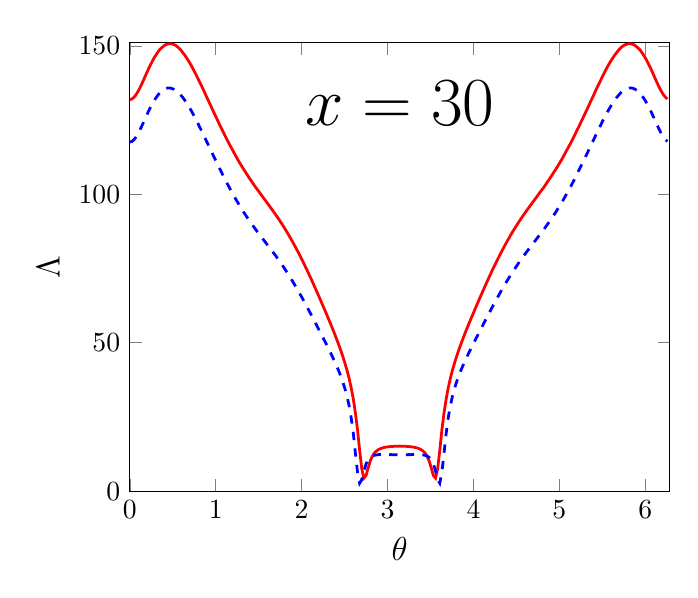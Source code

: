 \begin{tikzpicture}[scale=1]

  \begin{axis}[
    xmin = 0,
    xmax = 6.283,
    ymin = 0,
    ymax = 151,
    xlabel = {\large $\theta$},
    ylabel = {\large ${\Lambda}$},
    ylabel near ticks,
    title style={at={(0.5,0.9)},anchor=north},
    title = {\Huge $x = 30$},
  ]

\addplot[red,line width=1pt] coordinates{
(0.0e+00,1.319e+02)
(2.454e-02,1.321e+02)
(4.909e-02,1.327e+02)
(7.363e-02,1.336e+02)
(9.818e-02,1.348e+02)
(1.227e-01,1.362e+02)
(1.473e-01,1.377e+02)
(1.718e-01,1.393e+02)
(1.964e-01,1.409e+02)
(2.209e-01,1.425e+02)
(2.454e-01,1.439e+02)
(2.7e-01,1.453e+02)
(2.945e-01,1.465e+02)
(3.191e-01,1.476e+02)
(3.436e-01,1.486e+02)
(3.682e-01,1.493e+02)
(3.927e-01,1.499e+02)
(4.172e-01,1.504e+02)
(4.418e-01,1.506e+02)
(4.663e-01,1.507e+02)
(4.909e-01,1.506e+02)
(5.154e-01,1.504e+02)
(5.4e-01,1.5e+02)
(5.645e-01,1.494e+02)
(5.891e-01,1.487e+02)
(6.136e-01,1.478e+02)
(6.381e-01,1.469e+02)
(6.627e-01,1.458e+02)
(6.872e-01,1.447e+02)
(7.118e-01,1.435e+02)
(7.363e-01,1.422e+02)
(7.609e-01,1.408e+02)
(7.854e-01,1.394e+02)
(8.099e-01,1.379e+02)
(8.345e-01,1.365e+02)
(8.59e-01,1.35e+02)
(8.836e-01,1.334e+02)
(9.081e-01,1.319e+02)
(9.327e-01,1.304e+02)
(9.572e-01,1.288e+02)
(9.818e-01,1.273e+02)
(1.006e+00,1.258e+02)
(1.031e+00,1.243e+02)
(1.055e+00,1.228e+02)
(1.08e+00,1.214e+02)
(1.105e+00,1.199e+02)
(1.129e+00,1.185e+02)
(1.154e+00,1.171e+02)
(1.178e+00,1.158e+02)
(1.203e+00,1.145e+02)
(1.227e+00,1.132e+02)
(1.252e+00,1.119e+02)
(1.276e+00,1.107e+02)
(1.301e+00,1.095e+02)
(1.325e+00,1.084e+02)
(1.35e+00,1.073e+02)
(1.374e+00,1.062e+02)
(1.399e+00,1.051e+02)
(1.423e+00,1.041e+02)
(1.448e+00,1.03e+02)
(1.473e+00,1.02e+02)
(1.497e+00,1.011e+02)
(1.522e+00,1.001e+02)
(1.546e+00,9.913e+01)
(1.571e+00,9.818e+01)
(1.595e+00,9.722e+01)
(1.62e+00,9.625e+01)
(1.644e+00,9.528e+01)
(1.669e+00,9.429e+01)
(1.694e+00,9.328e+01)
(1.718e+00,9.226e+01)
(1.743e+00,9.12e+01)
(1.767e+00,9.012e+01)
(1.792e+00,8.901e+01)
(1.816e+00,8.787e+01)
(1.841e+00,8.668e+01)
(1.865e+00,8.547e+01)
(1.89e+00,8.422e+01)
(1.914e+00,8.294e+01)
(1.939e+00,8.161e+01)
(1.964e+00,8.026e+01)
(1.988e+00,7.886e+01)
(2.013e+00,7.744e+01)
(2.037e+00,7.598e+01)
(2.062e+00,7.449e+01)
(2.086e+00,7.297e+01)
(2.111e+00,7.143e+01)
(2.135e+00,6.987e+01)
(2.16e+00,6.828e+01)
(2.184e+00,6.667e+01)
(2.209e+00,6.505e+01)
(2.233e+00,6.341e+01)
(2.258e+00,6.176e+01)
(2.283e+00,6.009e+01)
(2.307e+00,5.841e+01)
(2.332e+00,5.67e+01)
(2.356e+00,5.496e+01)
(2.381e+00,5.319e+01)
(2.405e+00,5.136e+01)
(2.43e+00,4.947e+01)
(2.454e+00,4.75e+01)
(2.479e+00,4.541e+01)
(2.503e+00,4.316e+01)
(2.528e+00,4.071e+01)
(2.553e+00,3.794e+01)
(2.577e+00,3.475e+01)
(2.602e+00,3.094e+01)
(2.626e+00,2.627e+01)
(2.651e+00,2.049e+01)
(2.675e+00,1.375e+01)
(2.7e+00,7.535e+00)
(2.724e+00,4.386e+00)
(2.749e+00,5.226e+00)
(2.773e+00,7.723e+00)
(2.798e+00,1.012e+01)
(2.822e+00,1.176e+01)
(2.847e+00,1.287e+01)
(2.872e+00,1.356e+01)
(2.896e+00,1.405e+01)
(2.921e+00,1.436e+01)
(2.945e+00,1.461e+01)
(2.97e+00,1.476e+01)
(2.994e+00,1.49e+01)
(3.019e+00,1.497e+01)
(3.043e+00,1.506e+01)
(3.068e+00,1.509e+01)
(3.092e+00,1.514e+01)
(3.117e+00,1.514e+01)
(3.142e+00,1.517e+01)
(3.166e+00,1.514e+01)
(3.191e+00,1.514e+01)
(3.215e+00,1.509e+01)
(3.24e+00,1.506e+01)
(3.264e+00,1.497e+01)
(3.289e+00,1.49e+01)
(3.313e+00,1.476e+01)
(3.338e+00,1.461e+01)
(3.362e+00,1.436e+01)
(3.387e+00,1.405e+01)
(3.412e+00,1.356e+01)
(3.436e+00,1.287e+01)
(3.461e+00,1.176e+01)
(3.485e+00,1.012e+01)
(3.51e+00,7.723e+00)
(3.534e+00,5.226e+00)
(3.559e+00,4.386e+00)
(3.583e+00,7.535e+00)
(3.608e+00,1.375e+01)
(3.632e+00,2.049e+01)
(3.657e+00,2.627e+01)
(3.682e+00,3.094e+01)
(3.706e+00,3.475e+01)
(3.731e+00,3.794e+01)
(3.755e+00,4.071e+01)
(3.78e+00,4.316e+01)
(3.804e+00,4.541e+01)
(3.829e+00,4.75e+01)
(3.853e+00,4.947e+01)
(3.878e+00,5.136e+01)
(3.902e+00,5.319e+01)
(3.927e+00,5.496e+01)
(3.951e+00,5.67e+01)
(3.976e+00,5.841e+01)
(4.001e+00,6.009e+01)
(4.025e+00,6.176e+01)
(4.05e+00,6.341e+01)
(4.074e+00,6.505e+01)
(4.099e+00,6.667e+01)
(4.123e+00,6.828e+01)
(4.148e+00,6.987e+01)
(4.172e+00,7.143e+01)
(4.197e+00,7.297e+01)
(4.221e+00,7.449e+01)
(4.246e+00,7.598e+01)
(4.271e+00,7.744e+01)
(4.295e+00,7.886e+01)
(4.32e+00,8.026e+01)
(4.344e+00,8.161e+01)
(4.369e+00,8.294e+01)
(4.393e+00,8.422e+01)
(4.418e+00,8.547e+01)
(4.442e+00,8.668e+01)
(4.467e+00,8.787e+01)
(4.492e+00,8.901e+01)
(4.516e+00,9.012e+01)
(4.541e+00,9.12e+01)
(4.565e+00,9.226e+01)
(4.59e+00,9.328e+01)
(4.614e+00,9.429e+01)
(4.639e+00,9.528e+01)
(4.663e+00,9.625e+01)
(4.688e+00,9.722e+01)
(4.712e+00,9.818e+01)
(4.737e+00,9.913e+01)
(4.761e+00,1.001e+02)
(4.786e+00,1.011e+02)
(4.811e+00,1.02e+02)
(4.835e+00,1.03e+02)
(4.86e+00,1.041e+02)
(4.884e+00,1.051e+02)
(4.909e+00,1.062e+02)
(4.933e+00,1.073e+02)
(4.958e+00,1.084e+02)
(4.982e+00,1.095e+02)
(5.007e+00,1.107e+02)
(5.032e+00,1.119e+02)
(5.056e+00,1.132e+02)
(5.08e+00,1.145e+02)
(5.105e+00,1.158e+02)
(5.13e+00,1.171e+02)
(5.154e+00,1.185e+02)
(5.179e+00,1.199e+02)
(5.203e+00,1.214e+02)
(5.228e+00,1.228e+02)
(5.252e+00,1.243e+02)
(5.277e+00,1.258e+02)
(5.301e+00,1.273e+02)
(5.326e+00,1.288e+02)
(5.351e+00,1.304e+02)
(5.375e+00,1.319e+02)
(5.4e+00,1.334e+02)
(5.424e+00,1.35e+02)
(5.449e+00,1.365e+02)
(5.473e+00,1.379e+02)
(5.498e+00,1.394e+02)
(5.522e+00,1.408e+02)
(5.547e+00,1.422e+02)
(5.571e+00,1.435e+02)
(5.596e+00,1.447e+02)
(5.62e+00,1.458e+02)
(5.645e+00,1.469e+02)
(5.67e+00,1.478e+02)
(5.694e+00,1.487e+02)
(5.719e+00,1.494e+02)
(5.743e+00,1.5e+02)
(5.768e+00,1.504e+02)
(5.792e+00,1.506e+02)
(5.817e+00,1.507e+02)
(5.841e+00,1.506e+02)
(5.866e+00,1.504e+02)
(5.891e+00,1.499e+02)
(5.915e+00,1.493e+02)
(5.94e+00,1.486e+02)
(5.964e+00,1.476e+02)
(5.989e+00,1.465e+02)
(6.013e+00,1.453e+02)
(6.038e+00,1.439e+02)
(6.062e+00,1.425e+02)
(6.087e+00,1.409e+02)
(6.111e+00,1.393e+02)
(6.136e+00,1.377e+02)
(6.16e+00,1.362e+02)
(6.185e+00,1.348e+02)
(6.21e+00,1.336e+02)
(6.234e+00,1.327e+02)
(6.259e+00,1.321e+02)
};

\addplot[blue,dashed,line width=1pt] coordinates{
(0.0e+00,1.176e+02)
(2.454e-02,1.178e+02)
(4.909e-02,1.184e+02)
(7.363e-02,1.194e+02)
(9.818e-02,1.205e+02)
(1.227e-01,1.22e+02)
(1.473e-01,1.235e+02)
(1.718e-01,1.251e+02)
(1.964e-01,1.266e+02)
(2.209e-01,1.282e+02)
(2.454e-01,1.296e+02)
(2.7e-01,1.309e+02)
(2.945e-01,1.321e+02)
(3.191e-01,1.331e+02)
(3.436e-01,1.34e+02)
(3.682e-01,1.347e+02)
(3.927e-01,1.352e+02)
(4.172e-01,1.356e+02)
(4.418e-01,1.358e+02)
(4.663e-01,1.358e+02)
(4.909e-01,1.356e+02)
(5.154e-01,1.353e+02)
(5.4e-01,1.349e+02)
(5.645e-01,1.343e+02)
(5.891e-01,1.335e+02)
(6.136e-01,1.327e+02)
(6.381e-01,1.317e+02)
(6.627e-01,1.307e+02)
(6.872e-01,1.295e+02)
(7.118e-01,1.283e+02)
(7.363e-01,1.27e+02)
(7.609e-01,1.257e+02)
(7.854e-01,1.243e+02)
(8.099e-01,1.228e+02)
(8.345e-01,1.214e+02)
(8.59e-01,1.199e+02)
(8.836e-01,1.184e+02)
(9.081e-01,1.169e+02)
(9.327e-01,1.154e+02)
(9.572e-01,1.139e+02)
(9.818e-01,1.124e+02)
(1.006e+00,1.11e+02)
(1.031e+00,1.095e+02)
(1.055e+00,1.081e+02)
(1.08e+00,1.066e+02)
(1.105e+00,1.052e+02)
(1.129e+00,1.038e+02)
(1.154e+00,1.025e+02)
(1.178e+00,1.012e+02)
(1.203e+00,9.99e+01)
(1.227e+00,9.864e+01)
(1.252e+00,9.743e+01)
(1.276e+00,9.624e+01)
(1.301e+00,9.51e+01)
(1.325e+00,9.396e+01)
(1.35e+00,9.289e+01)
(1.374e+00,9.181e+01)
(1.399e+00,9.079e+01)
(1.423e+00,8.977e+01)
(1.448e+00,8.88e+01)
(1.473e+00,8.783e+01)
(1.497e+00,8.689e+01)
(1.522e+00,8.595e+01)
(1.546e+00,8.503e+01)
(1.571e+00,8.41e+01)
(1.595e+00,8.319e+01)
(1.62e+00,8.226e+01)
(1.644e+00,8.133e+01)
(1.669e+00,8.038e+01)
(1.694e+00,7.943e+01)
(1.718e+00,7.845e+01)
(1.743e+00,7.745e+01)
(1.767e+00,7.643e+01)
(1.792e+00,7.538e+01)
(1.816e+00,7.431e+01)
(1.841e+00,7.32e+01)
(1.865e+00,7.207e+01)
(1.89e+00,7.091e+01)
(1.914e+00,6.973e+01)
(1.939e+00,6.851e+01)
(1.964e+00,6.728e+01)
(1.988e+00,6.601e+01)
(2.013e+00,6.473e+01)
(2.037e+00,6.342e+01)
(2.062e+00,6.21e+01)
(2.086e+00,6.076e+01)
(2.111e+00,5.941e+01)
(2.135e+00,5.805e+01)
(2.16e+00,5.668e+01)
(2.184e+00,5.53e+01)
(2.209e+00,5.393e+01)
(2.233e+00,5.254e+01)
(2.258e+00,5.115e+01)
(2.283e+00,4.975e+01)
(2.307e+00,4.833e+01)
(2.332e+00,4.689e+01)
(2.356e+00,4.542e+01)
(2.381e+00,4.39e+01)
(2.405e+00,4.231e+01)
(2.43e+00,4.064e+01)
(2.454e+00,3.883e+01)
(2.479e+00,3.684e+01)
(2.503e+00,3.458e+01)
(2.528e+00,3.195e+01)
(2.553e+00,2.872e+01)
(2.577e+00,2.464e+01)
(2.602e+00,1.933e+01)
(2.626e+00,1.27e+01)
(2.651e+00,6.208e+00)
(2.675e+00,2.683e+00)
(2.7e+00,3.919e+00)
(2.724e+00,6.723e+00)
(2.749e+00,9.133e+00)
(2.773e+00,1.053e+01)
(2.798e+00,1.136e+01)
(2.822e+00,1.18e+01)
(2.847e+00,1.208e+01)
(2.872e+00,1.221e+01)
(2.896e+00,1.231e+01)
(2.921e+00,1.232e+01)
(2.945e+00,1.236e+01)
(2.97e+00,1.233e+01)
(2.994e+00,1.234e+01)
(3.019e+00,1.23e+01)
(3.043e+00,1.231e+01)
(3.068e+00,1.226e+01)
(3.092e+00,1.228e+01)
(3.117e+00,1.224e+01)
(3.142e+00,1.227e+01)
(3.166e+00,1.224e+01)
(3.191e+00,1.228e+01)
(3.215e+00,1.226e+01)
(3.24e+00,1.231e+01)
(3.264e+00,1.23e+01)
(3.289e+00,1.234e+01)
(3.313e+00,1.233e+01)
(3.338e+00,1.236e+01)
(3.362e+00,1.232e+01)
(3.387e+00,1.231e+01)
(3.412e+00,1.221e+01)
(3.436e+00,1.208e+01)
(3.461e+00,1.18e+01)
(3.485e+00,1.136e+01)
(3.51e+00,1.053e+01)
(3.534e+00,9.133e+00)
(3.559e+00,6.723e+00)
(3.583e+00,3.919e+00)
(3.608e+00,2.683e+00)
(3.632e+00,6.208e+00)
(3.657e+00,1.27e+01)
(3.682e+00,1.933e+01)
(3.706e+00,2.464e+01)
(3.731e+00,2.872e+01)
(3.755e+00,3.195e+01)
(3.78e+00,3.458e+01)
(3.804e+00,3.684e+01)
(3.829e+00,3.883e+01)
(3.853e+00,4.064e+01)
(3.878e+00,4.231e+01)
(3.902e+00,4.39e+01)
(3.927e+00,4.542e+01)
(3.951e+00,4.689e+01)
(3.976e+00,4.833e+01)
(4.001e+00,4.975e+01)
(4.025e+00,5.115e+01)
(4.05e+00,5.254e+01)
(4.074e+00,5.393e+01)
(4.099e+00,5.53e+01)
(4.123e+00,5.668e+01)
(4.148e+00,5.805e+01)
(4.172e+00,5.941e+01)
(4.197e+00,6.076e+01)
(4.221e+00,6.21e+01)
(4.246e+00,6.342e+01)
(4.271e+00,6.473e+01)
(4.295e+00,6.601e+01)
(4.32e+00,6.728e+01)
(4.344e+00,6.851e+01)
(4.369e+00,6.973e+01)
(4.393e+00,7.091e+01)
(4.418e+00,7.207e+01)
(4.442e+00,7.32e+01)
(4.467e+00,7.431e+01)
(4.492e+00,7.538e+01)
(4.516e+00,7.643e+01)
(4.541e+00,7.745e+01)
(4.565e+00,7.845e+01)
(4.59e+00,7.943e+01)
(4.614e+00,8.038e+01)
(4.639e+00,8.133e+01)
(4.663e+00,8.226e+01)
(4.688e+00,8.319e+01)
(4.712e+00,8.41e+01)
(4.737e+00,8.503e+01)
(4.761e+00,8.595e+01)
(4.786e+00,8.689e+01)
(4.811e+00,8.783e+01)
(4.835e+00,8.88e+01)
(4.86e+00,8.977e+01)
(4.884e+00,9.079e+01)
(4.909e+00,9.181e+01)
(4.933e+00,9.289e+01)
(4.958e+00,9.396e+01)
(4.982e+00,9.51e+01)
(5.007e+00,9.624e+01)
(5.032e+00,9.743e+01)
(5.056e+00,9.864e+01)
(5.08e+00,9.99e+01)
(5.105e+00,1.012e+02)
(5.13e+00,1.025e+02)
(5.154e+00,1.038e+02)
(5.179e+00,1.052e+02)
(5.203e+00,1.066e+02)
(5.228e+00,1.081e+02)
(5.252e+00,1.095e+02)
(5.277e+00,1.11e+02)
(5.301e+00,1.124e+02)
(5.326e+00,1.139e+02)
(5.351e+00,1.154e+02)
(5.375e+00,1.169e+02)
(5.4e+00,1.184e+02)
(5.424e+00,1.199e+02)
(5.449e+00,1.214e+02)
(5.473e+00,1.228e+02)
(5.498e+00,1.243e+02)
(5.522e+00,1.257e+02)
(5.547e+00,1.27e+02)
(5.571e+00,1.283e+02)
(5.596e+00,1.295e+02)
(5.62e+00,1.307e+02)
(5.645e+00,1.317e+02)
(5.67e+00,1.327e+02)
(5.694e+00,1.335e+02)
(5.719e+00,1.343e+02)
(5.743e+00,1.349e+02)
(5.768e+00,1.353e+02)
(5.792e+00,1.356e+02)
(5.817e+00,1.358e+02)
(5.841e+00,1.358e+02)
(5.866e+00,1.356e+02)
(5.891e+00,1.352e+02)
(5.915e+00,1.347e+02)
(5.94e+00,1.34e+02)
(5.964e+00,1.331e+02)
(5.989e+00,1.321e+02)
(6.013e+00,1.309e+02)
(6.038e+00,1.296e+02)
(6.062e+00,1.282e+02)
(6.087e+00,1.266e+02)
(6.111e+00,1.251e+02)
(6.136e+00,1.235e+02)
(6.16e+00,1.22e+02)
(6.185e+00,1.205e+02)
(6.21e+00,1.194e+02)
(6.234e+00,1.184e+02)
(6.259e+00,1.178e+02)
};

\end{axis}


\end{tikzpicture}
